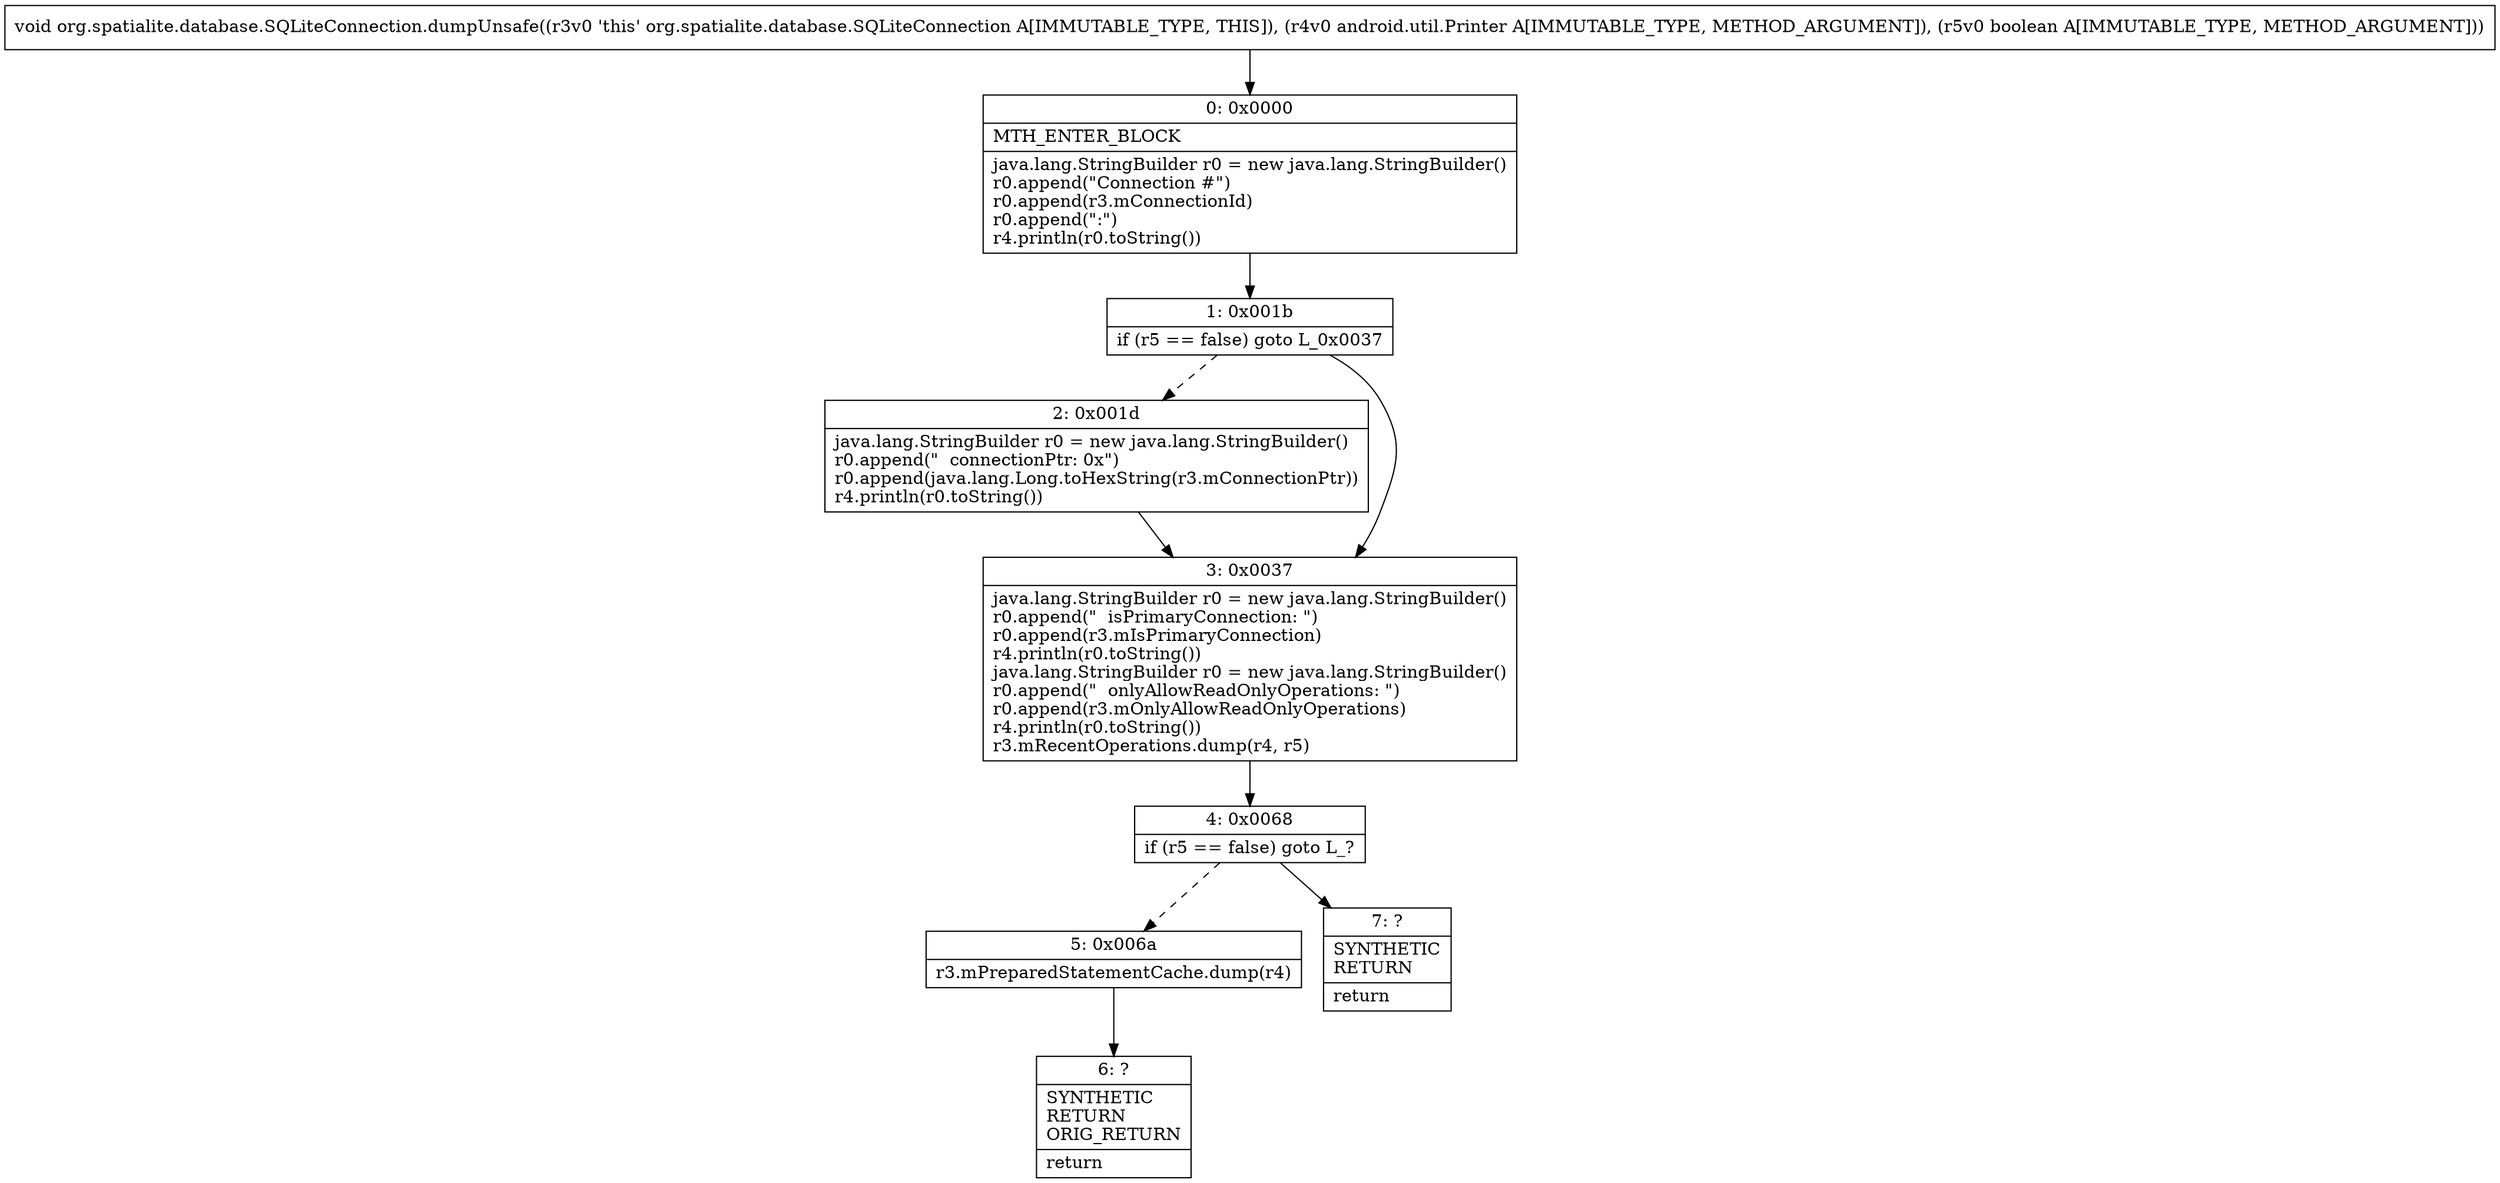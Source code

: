 digraph "CFG fororg.spatialite.database.SQLiteConnection.dumpUnsafe(Landroid\/util\/Printer;Z)V" {
Node_0 [shape=record,label="{0\:\ 0x0000|MTH_ENTER_BLOCK\l|java.lang.StringBuilder r0 = new java.lang.StringBuilder()\lr0.append(\"Connection #\")\lr0.append(r3.mConnectionId)\lr0.append(\":\")\lr4.println(r0.toString())\l}"];
Node_1 [shape=record,label="{1\:\ 0x001b|if (r5 == false) goto L_0x0037\l}"];
Node_2 [shape=record,label="{2\:\ 0x001d|java.lang.StringBuilder r0 = new java.lang.StringBuilder()\lr0.append(\"  connectionPtr: 0x\")\lr0.append(java.lang.Long.toHexString(r3.mConnectionPtr))\lr4.println(r0.toString())\l}"];
Node_3 [shape=record,label="{3\:\ 0x0037|java.lang.StringBuilder r0 = new java.lang.StringBuilder()\lr0.append(\"  isPrimaryConnection: \")\lr0.append(r3.mIsPrimaryConnection)\lr4.println(r0.toString())\ljava.lang.StringBuilder r0 = new java.lang.StringBuilder()\lr0.append(\"  onlyAllowReadOnlyOperations: \")\lr0.append(r3.mOnlyAllowReadOnlyOperations)\lr4.println(r0.toString())\lr3.mRecentOperations.dump(r4, r5)\l}"];
Node_4 [shape=record,label="{4\:\ 0x0068|if (r5 == false) goto L_?\l}"];
Node_5 [shape=record,label="{5\:\ 0x006a|r3.mPreparedStatementCache.dump(r4)\l}"];
Node_6 [shape=record,label="{6\:\ ?|SYNTHETIC\lRETURN\lORIG_RETURN\l|return\l}"];
Node_7 [shape=record,label="{7\:\ ?|SYNTHETIC\lRETURN\l|return\l}"];
MethodNode[shape=record,label="{void org.spatialite.database.SQLiteConnection.dumpUnsafe((r3v0 'this' org.spatialite.database.SQLiteConnection A[IMMUTABLE_TYPE, THIS]), (r4v0 android.util.Printer A[IMMUTABLE_TYPE, METHOD_ARGUMENT]), (r5v0 boolean A[IMMUTABLE_TYPE, METHOD_ARGUMENT])) }"];
MethodNode -> Node_0;
Node_0 -> Node_1;
Node_1 -> Node_2[style=dashed];
Node_1 -> Node_3;
Node_2 -> Node_3;
Node_3 -> Node_4;
Node_4 -> Node_5[style=dashed];
Node_4 -> Node_7;
Node_5 -> Node_6;
}


